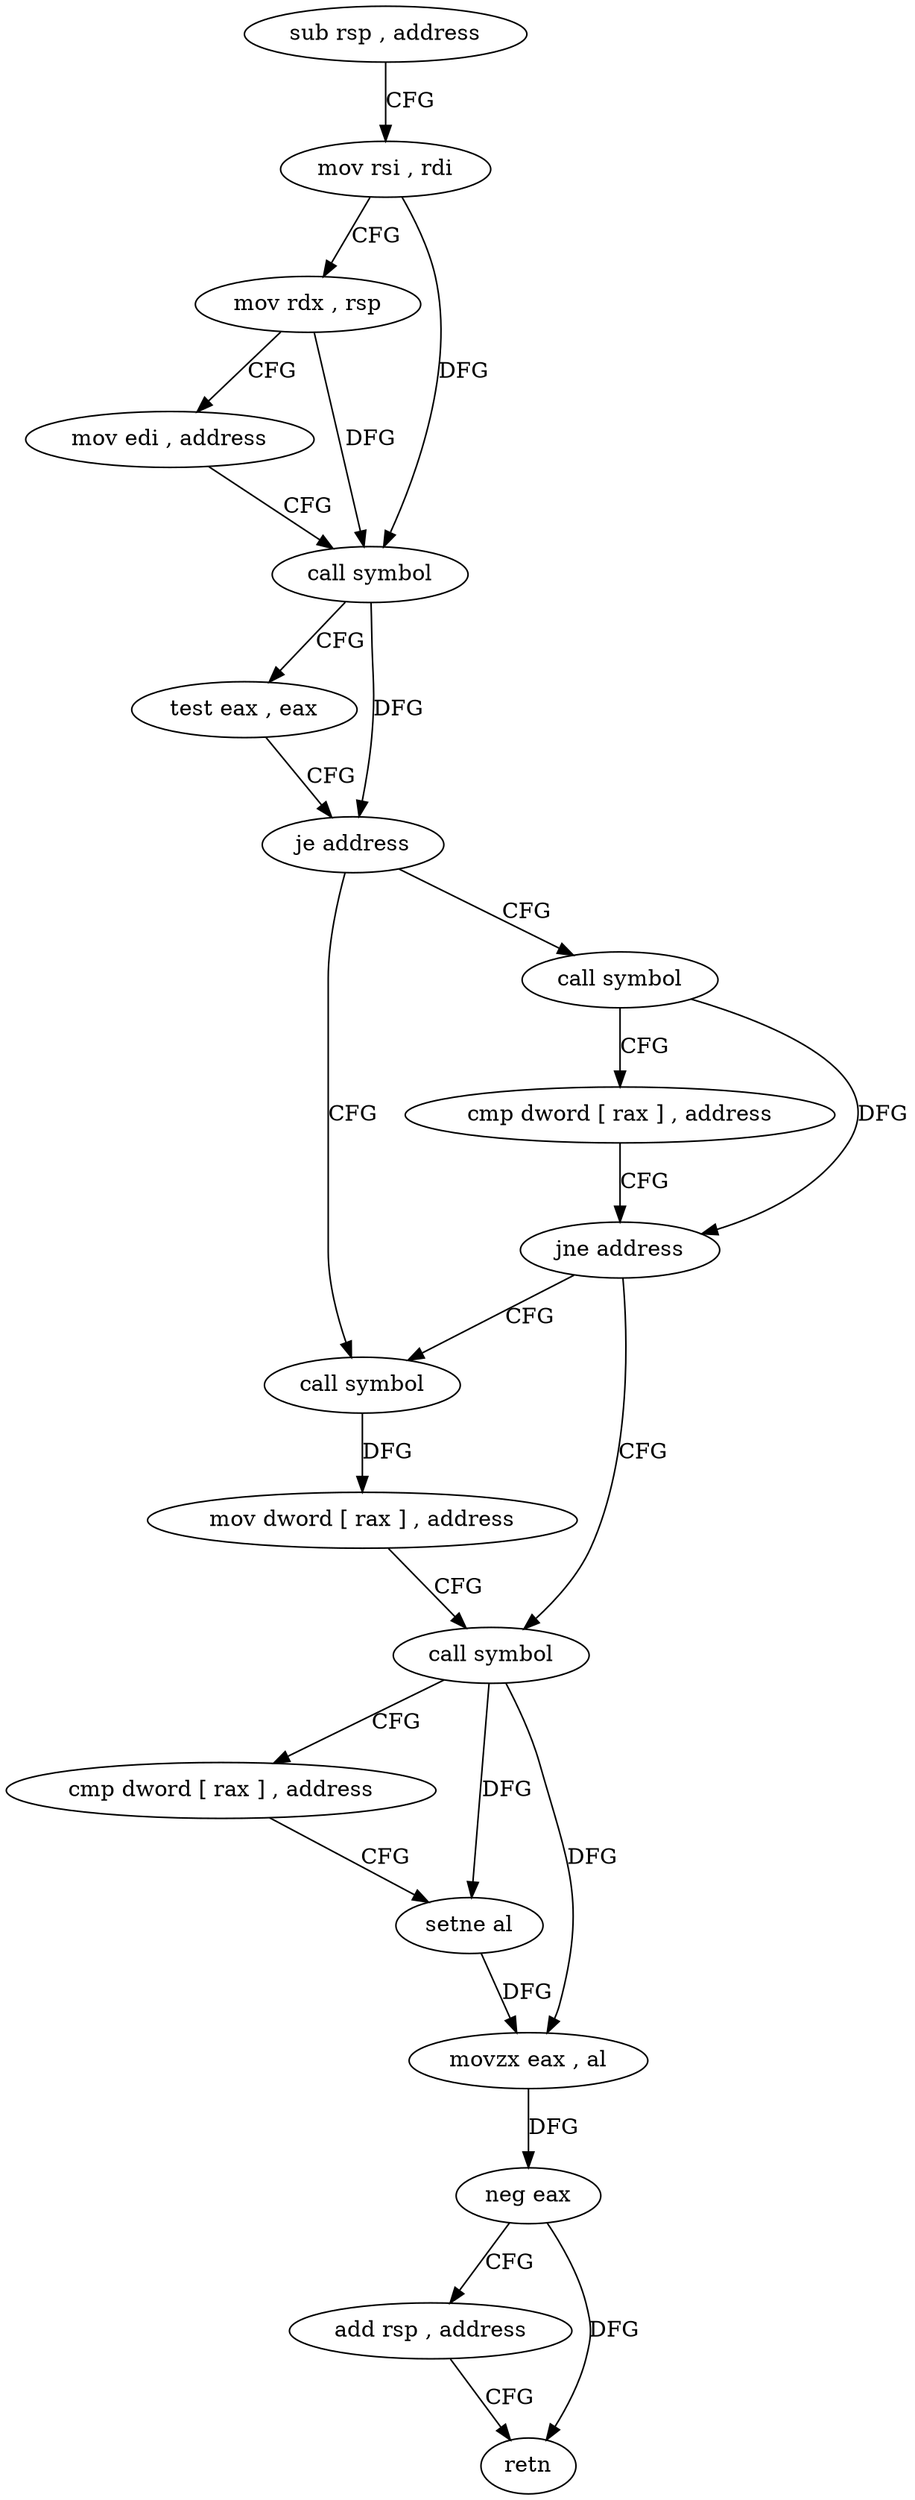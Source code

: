 digraph "func" {
"275337" [label = "sub rsp , address" ]
"275344" [label = "mov rsi , rdi" ]
"275347" [label = "mov rdx , rsp" ]
"275350" [label = "mov edi , address" ]
"275355" [label = "call symbol" ]
"275360" [label = "test eax , eax" ]
"275362" [label = "je address" ]
"275374" [label = "call symbol" ]
"275364" [label = "call symbol" ]
"275379" [label = "mov dword [ rax ] , address" ]
"275385" [label = "call symbol" ]
"275369" [label = "cmp dword [ rax ] , address" ]
"275372" [label = "jne address" ]
"275390" [label = "cmp dword [ rax ] , address" ]
"275393" [label = "setne al" ]
"275396" [label = "movzx eax , al" ]
"275399" [label = "neg eax" ]
"275401" [label = "add rsp , address" ]
"275408" [label = "retn" ]
"275337" -> "275344" [ label = "CFG" ]
"275344" -> "275347" [ label = "CFG" ]
"275344" -> "275355" [ label = "DFG" ]
"275347" -> "275350" [ label = "CFG" ]
"275347" -> "275355" [ label = "DFG" ]
"275350" -> "275355" [ label = "CFG" ]
"275355" -> "275360" [ label = "CFG" ]
"275355" -> "275362" [ label = "DFG" ]
"275360" -> "275362" [ label = "CFG" ]
"275362" -> "275374" [ label = "CFG" ]
"275362" -> "275364" [ label = "CFG" ]
"275374" -> "275379" [ label = "DFG" ]
"275364" -> "275369" [ label = "CFG" ]
"275364" -> "275372" [ label = "DFG" ]
"275379" -> "275385" [ label = "CFG" ]
"275385" -> "275390" [ label = "CFG" ]
"275385" -> "275393" [ label = "DFG" ]
"275385" -> "275396" [ label = "DFG" ]
"275369" -> "275372" [ label = "CFG" ]
"275372" -> "275385" [ label = "CFG" ]
"275372" -> "275374" [ label = "CFG" ]
"275390" -> "275393" [ label = "CFG" ]
"275393" -> "275396" [ label = "DFG" ]
"275396" -> "275399" [ label = "DFG" ]
"275399" -> "275401" [ label = "CFG" ]
"275399" -> "275408" [ label = "DFG" ]
"275401" -> "275408" [ label = "CFG" ]
}
